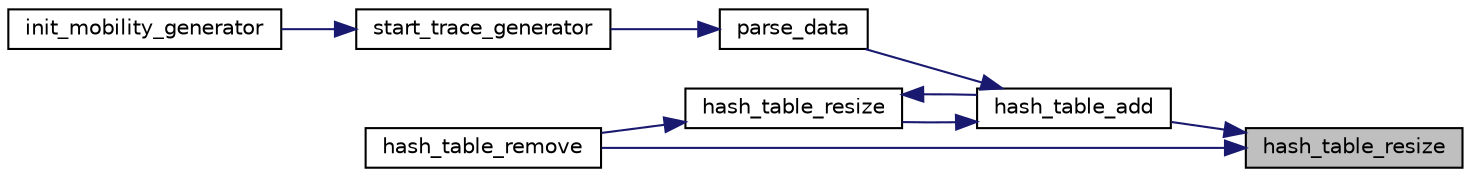 digraph "hash_table_resize"
{
 // LATEX_PDF_SIZE
  edge [fontname="Helvetica",fontsize="10",labelfontname="Helvetica",labelfontsize="10"];
  node [fontname="Helvetica",fontsize="10",shape=record];
  rankdir="RL";
  Node1 [label="hash_table_resize",height=0.2,width=0.4,color="black", fillcolor="grey75", style="filled", fontcolor="black",tooltip=" "];
  Node1 -> Node2 [dir="back",color="midnightblue",fontsize="10",style="solid",fontname="Helvetica"];
  Node2 [label="hash_table_add",height=0.2,width=0.4,color="black", fillcolor="white", style="filled",URL="$omg__hashtable_8h.html#acb804aac489a1443be2e22046190e993",tooltip=" "];
  Node2 -> Node3 [dir="back",color="midnightblue",fontsize="10",style="solid",fontname="Helvetica"];
  Node3 [label="hash_table_resize",height=0.2,width=0.4,color="black", fillcolor="white", style="filled",URL="$omg__hashtable_8h.html#a845e970d81fb67697e4e35702bba19ce",tooltip=" "];
  Node3 -> Node2 [dir="back",color="midnightblue",fontsize="10",style="solid",fontname="Helvetica"];
  Node3 -> Node4 [dir="back",color="midnightblue",fontsize="10",style="solid",fontname="Helvetica"];
  Node4 [label="hash_table_remove",height=0.2,width=0.4,color="black", fillcolor="white", style="filled",URL="$omg__hashtable_8h.html#a85de1500beec5aee1b089a3c8163d4a1",tooltip=" "];
  Node2 -> Node5 [dir="back",color="midnightblue",fontsize="10",style="solid",fontname="Helvetica"];
  Node5 [label="parse_data",height=0.2,width=0.4,color="black", fillcolor="white", style="filled",URL="$mobility__parser_8h.html#abdd0b836b595ffef20390dd9cad5483e",tooltip=" "];
  Node5 -> Node6 [dir="back",color="midnightblue",fontsize="10",style="solid",fontname="Helvetica"];
  Node6 [label="start_trace_generator",height=0.2,width=0.4,color="black", fillcolor="white", style="filled",URL="$trace_8h.html#a4defec3e73acf83d808fe6b7c906dbcb",tooltip=" "];
  Node6 -> Node7 [dir="back",color="midnightblue",fontsize="10",style="solid",fontname="Helvetica"];
  Node7 [label="init_mobility_generator",height=0.2,width=0.4,color="black", fillcolor="white", style="filled",URL="$omg_8h.html#a118a966b6f480158dc1f780fc33b2175",tooltip=" "];
  Node1 -> Node4 [dir="back",color="midnightblue",fontsize="10",style="solid",fontname="Helvetica"];
}
